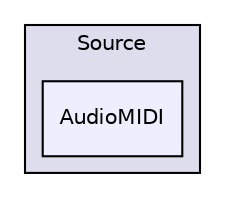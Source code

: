 digraph "Source/AudioMIDI" {
  compound=true
  node [ fontsize="10", fontname="Helvetica"];
  edge [ labelfontsize="10", labelfontname="Helvetica"];
  subgraph clusterdir_74389ed8173ad57b461b9d623a1f3867 {
    graph [ bgcolor="#ddddee", pencolor="black", label="Source" fontname="Helvetica", fontsize="10", URL="dir_74389ed8173ad57b461b9d623a1f3867.html"]
  dir_c3feaf491842e219751c3e4aa12962b3 [shape=box, label="AudioMIDI", style="filled", fillcolor="#eeeeff", pencolor="black", URL="dir_c3feaf491842e219751c3e4aa12962b3.html"];
  }
}
